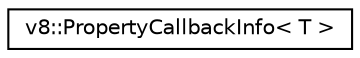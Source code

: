 digraph "Graphical Class Hierarchy"
{
  edge [fontname="Helvetica",fontsize="10",labelfontname="Helvetica",labelfontsize="10"];
  node [fontname="Helvetica",fontsize="10",shape=record];
  rankdir="LR";
  Node1 [label="v8::PropertyCallbackInfo\< T \>",height=0.2,width=0.4,color="black", fillcolor="white", style="filled",URL="$classv8_1_1PropertyCallbackInfo.html"];
}
